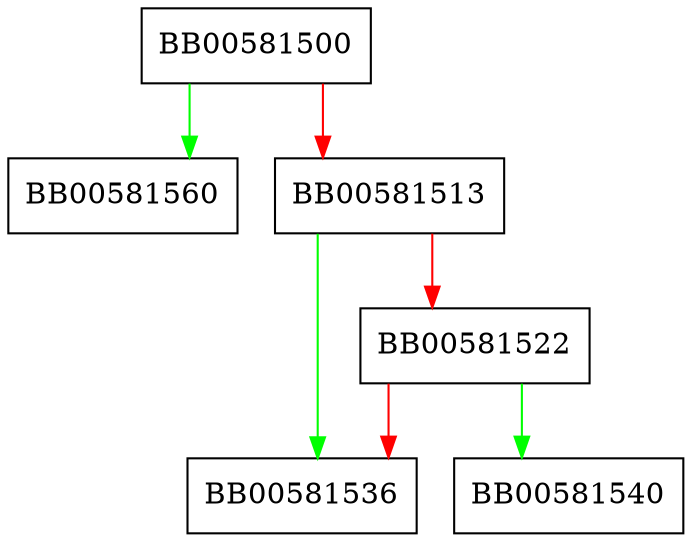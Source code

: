 digraph ec_pkey_copy {
  node [shape="box"];
  graph [splines=ortho];
  BB00581500 -> BB00581560 [color="green"];
  BB00581500 -> BB00581513 [color="red"];
  BB00581513 -> BB00581536 [color="green"];
  BB00581513 -> BB00581522 [color="red"];
  BB00581522 -> BB00581540 [color="green"];
  BB00581522 -> BB00581536 [color="red"];
}